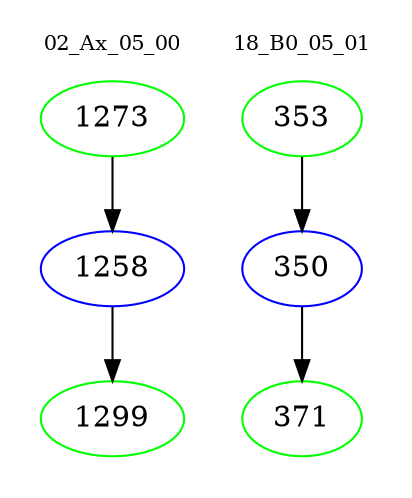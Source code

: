 digraph{
subgraph cluster_0 {
color = white
label = "02_Ax_05_00";
fontsize=10;
T0_1273 [label="1273", color="green"]
T0_1273 -> T0_1258 [color="black"]
T0_1258 [label="1258", color="blue"]
T0_1258 -> T0_1299 [color="black"]
T0_1299 [label="1299", color="green"]
}
subgraph cluster_1 {
color = white
label = "18_B0_05_01";
fontsize=10;
T1_353 [label="353", color="green"]
T1_353 -> T1_350 [color="black"]
T1_350 [label="350", color="blue"]
T1_350 -> T1_371 [color="black"]
T1_371 [label="371", color="green"]
}
}
